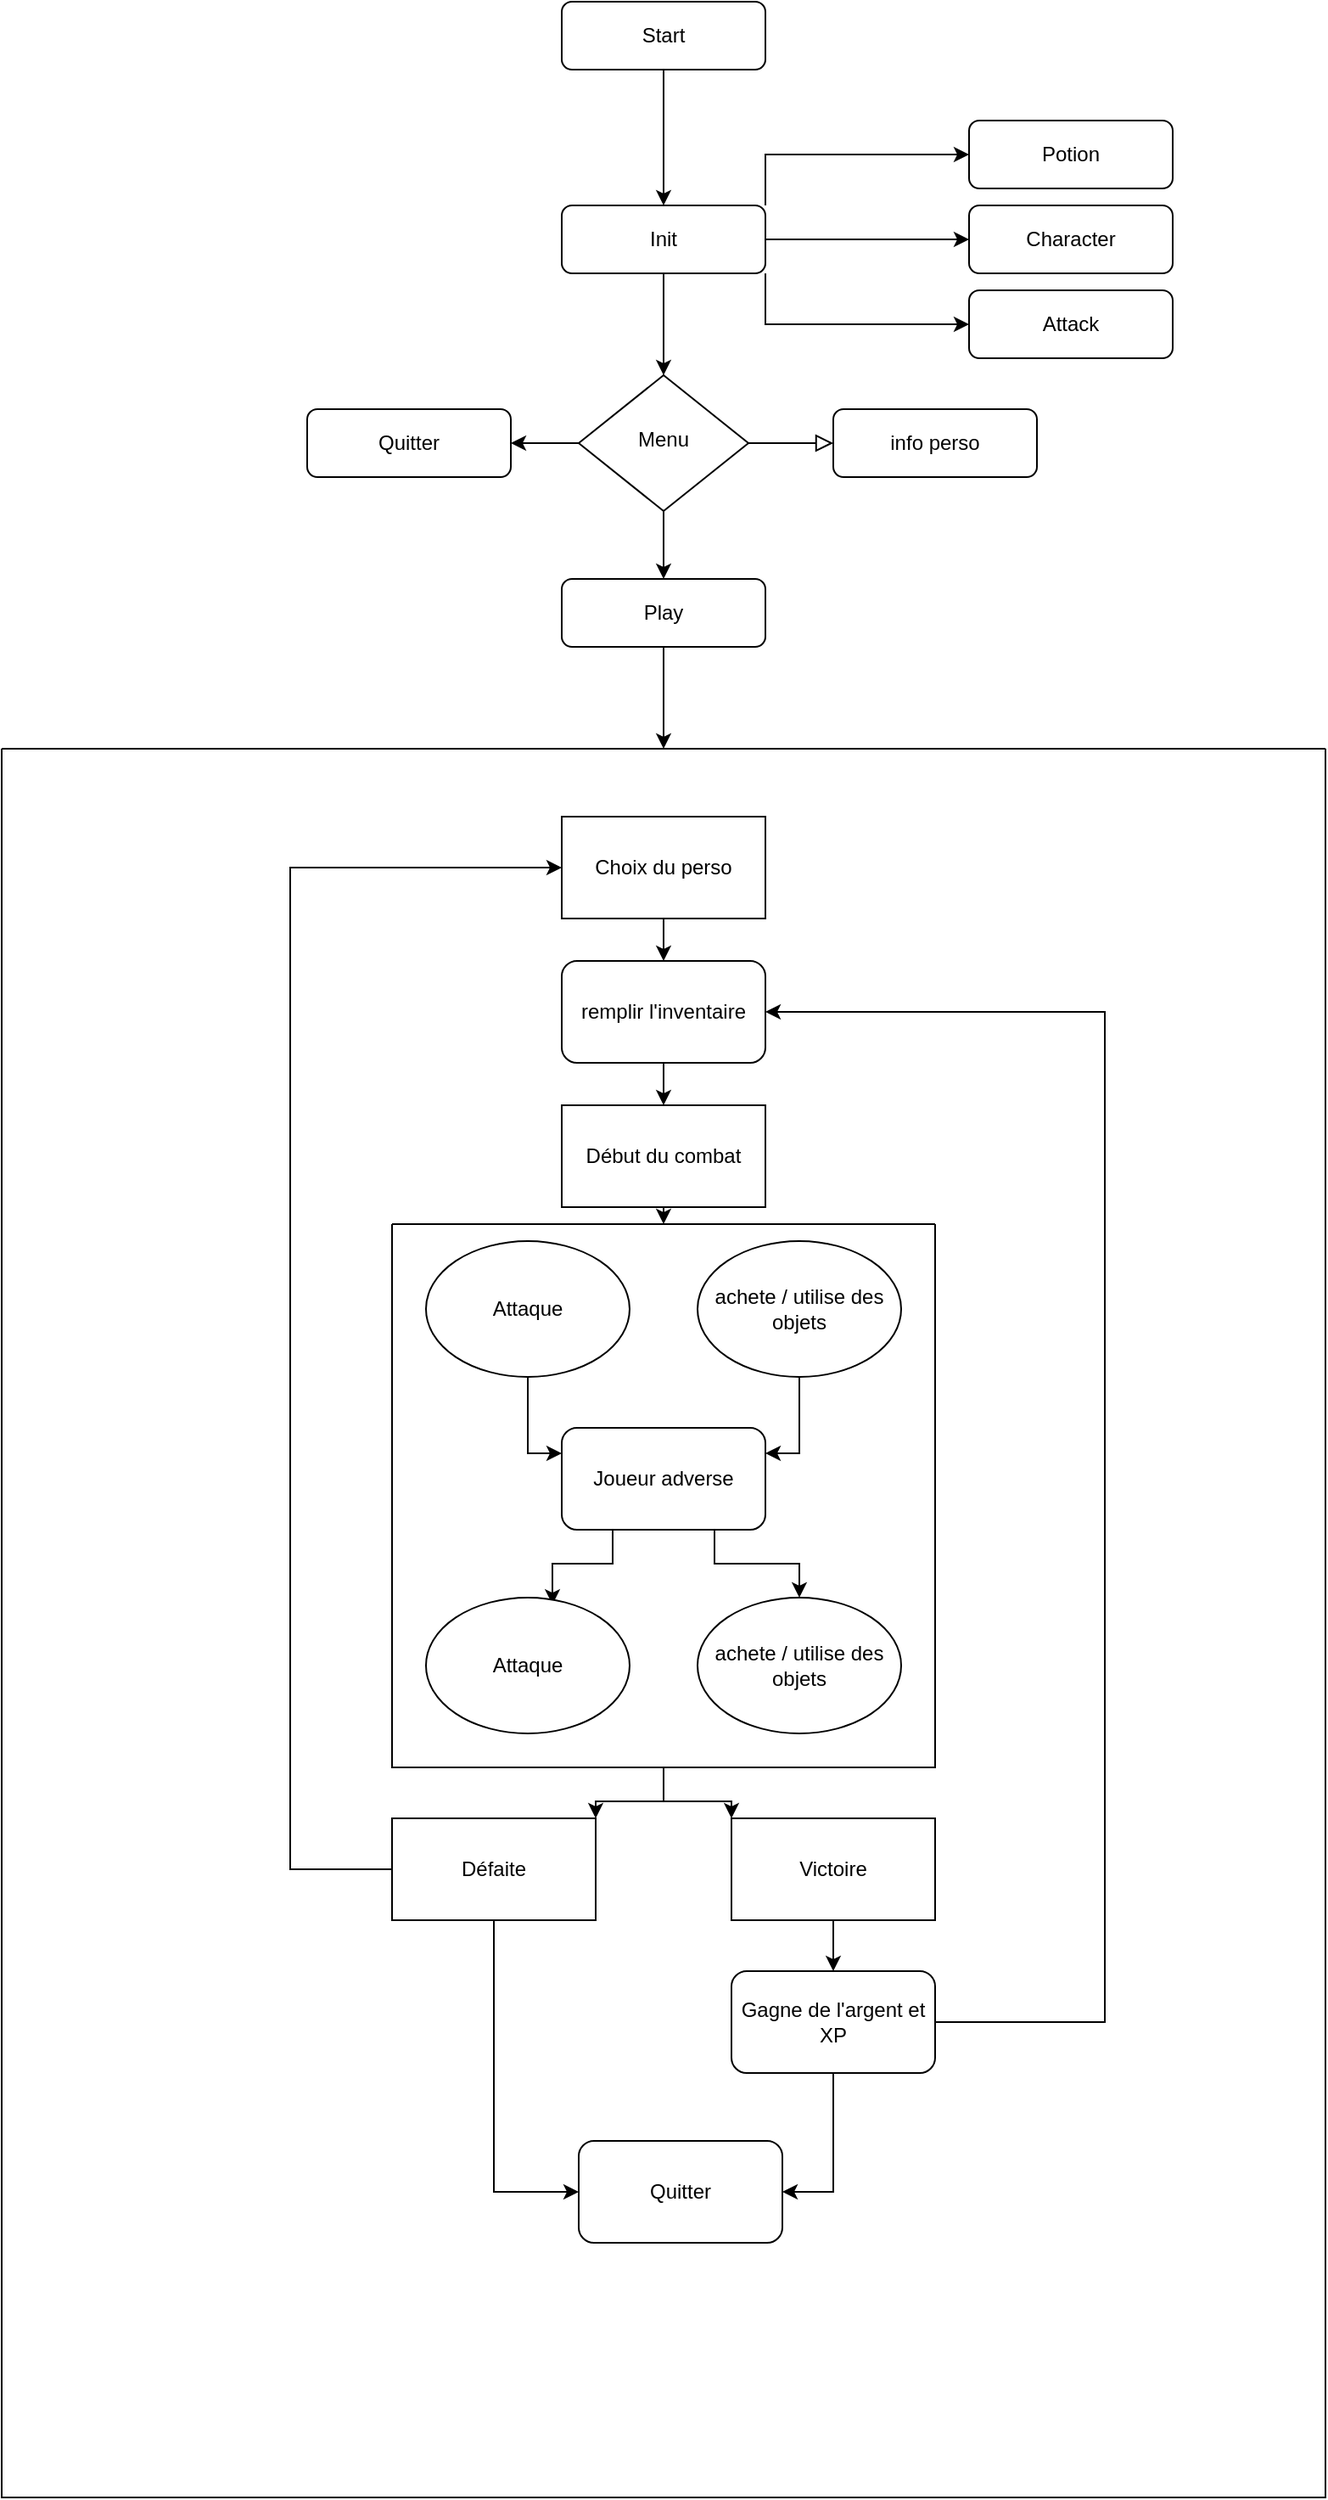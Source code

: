 <mxfile version="21.7.5" type="github">
  <diagram id="C5RBs43oDa-KdzZeNtuy" name="Page-1">
    <mxGraphModel dx="2190" dy="2048" grid="1" gridSize="10" guides="1" tooltips="1" connect="1" arrows="1" fold="1" page="1" pageScale="1" pageWidth="827" pageHeight="1169" math="0" shadow="0">
      <root>
        <mxCell id="WIyWlLk6GJQsqaUBKTNV-0" />
        <mxCell id="WIyWlLk6GJQsqaUBKTNV-1" parent="WIyWlLk6GJQsqaUBKTNV-0" />
        <mxCell id="LvBkWANY4vZa6yByuz9T-19" style="edgeStyle=orthogonalEdgeStyle;rounded=0;orthogonalLoop=1;jettySize=auto;html=1;exitX=0.5;exitY=1;exitDx=0;exitDy=0;entryX=0.5;entryY=0;entryDx=0;entryDy=0;" edge="1" parent="WIyWlLk6GJQsqaUBKTNV-1" source="WIyWlLk6GJQsqaUBKTNV-3" target="sjO9G_YTkp-6z_8ID4ox-4">
          <mxGeometry relative="1" as="geometry" />
        </mxCell>
        <mxCell id="WIyWlLk6GJQsqaUBKTNV-3" value="Start" style="rounded=1;whiteSpace=wrap;html=1;fontSize=12;glass=0;strokeWidth=1;shadow=0;" parent="WIyWlLk6GJQsqaUBKTNV-1" vertex="1">
          <mxGeometry x="160" y="-40" width="120" height="40" as="geometry" />
        </mxCell>
        <mxCell id="WIyWlLk6GJQsqaUBKTNV-5" value="" style="edgeStyle=orthogonalEdgeStyle;rounded=0;html=1;jettySize=auto;orthogonalLoop=1;fontSize=11;endArrow=block;endFill=0;endSize=8;strokeWidth=1;shadow=0;labelBackgroundColor=none;" parent="WIyWlLk6GJQsqaUBKTNV-1" source="WIyWlLk6GJQsqaUBKTNV-6" target="WIyWlLk6GJQsqaUBKTNV-7" edge="1">
          <mxGeometry y="10" relative="1" as="geometry">
            <mxPoint as="offset" />
          </mxGeometry>
        </mxCell>
        <mxCell id="sjO9G_YTkp-6z_8ID4ox-1" style="edgeStyle=orthogonalEdgeStyle;rounded=0;orthogonalLoop=1;jettySize=auto;html=1;exitX=0;exitY=0.5;exitDx=0;exitDy=0;" parent="WIyWlLk6GJQsqaUBKTNV-1" source="WIyWlLk6GJQsqaUBKTNV-6" target="sjO9G_YTkp-6z_8ID4ox-0" edge="1">
          <mxGeometry relative="1" as="geometry" />
        </mxCell>
        <mxCell id="LvBkWANY4vZa6yByuz9T-0" style="edgeStyle=orthogonalEdgeStyle;rounded=0;orthogonalLoop=1;jettySize=auto;html=1;exitX=0.5;exitY=1;exitDx=0;exitDy=0;entryX=0.5;entryY=0;entryDx=0;entryDy=0;" edge="1" parent="WIyWlLk6GJQsqaUBKTNV-1" source="WIyWlLk6GJQsqaUBKTNV-6" target="sjO9G_YTkp-6z_8ID4ox-2">
          <mxGeometry relative="1" as="geometry" />
        </mxCell>
        <mxCell id="WIyWlLk6GJQsqaUBKTNV-6" value="Menu" style="rhombus;whiteSpace=wrap;html=1;shadow=0;fontFamily=Helvetica;fontSize=12;align=center;strokeWidth=1;spacing=6;spacingTop=-4;" parent="WIyWlLk6GJQsqaUBKTNV-1" vertex="1">
          <mxGeometry x="170" y="180" width="100" height="80" as="geometry" />
        </mxCell>
        <mxCell id="WIyWlLk6GJQsqaUBKTNV-7" value="info perso" style="rounded=1;whiteSpace=wrap;html=1;fontSize=12;glass=0;strokeWidth=1;shadow=0;" parent="WIyWlLk6GJQsqaUBKTNV-1" vertex="1">
          <mxGeometry x="320" y="200" width="120" height="40" as="geometry" />
        </mxCell>
        <mxCell id="sjO9G_YTkp-6z_8ID4ox-0" value="Quitter" style="rounded=1;whiteSpace=wrap;html=1;fontSize=12;glass=0;strokeWidth=1;shadow=0;" parent="WIyWlLk6GJQsqaUBKTNV-1" vertex="1">
          <mxGeometry x="10" y="200" width="120" height="40" as="geometry" />
        </mxCell>
        <mxCell id="LvBkWANY4vZa6yByuz9T-22" style="edgeStyle=orthogonalEdgeStyle;rounded=0;orthogonalLoop=1;jettySize=auto;html=1;exitX=0.5;exitY=1;exitDx=0;exitDy=0;entryX=0.5;entryY=0;entryDx=0;entryDy=0;" edge="1" parent="WIyWlLk6GJQsqaUBKTNV-1" source="sjO9G_YTkp-6z_8ID4ox-2" target="LvBkWANY4vZa6yByuz9T-20">
          <mxGeometry relative="1" as="geometry" />
        </mxCell>
        <mxCell id="sjO9G_YTkp-6z_8ID4ox-2" value="Play" style="rounded=1;whiteSpace=wrap;html=1;fontSize=12;glass=0;strokeWidth=1;shadow=0;" parent="WIyWlLk6GJQsqaUBKTNV-1" vertex="1">
          <mxGeometry x="160" y="300" width="120" height="40" as="geometry" />
        </mxCell>
        <mxCell id="LvBkWANY4vZa6yByuz9T-14" style="edgeStyle=orthogonalEdgeStyle;rounded=0;orthogonalLoop=1;jettySize=auto;html=1;exitX=0.5;exitY=1;exitDx=0;exitDy=0;entryX=0.5;entryY=0;entryDx=0;entryDy=0;" edge="1" parent="WIyWlLk6GJQsqaUBKTNV-1" source="sjO9G_YTkp-6z_8ID4ox-4" target="WIyWlLk6GJQsqaUBKTNV-6">
          <mxGeometry relative="1" as="geometry" />
        </mxCell>
        <mxCell id="LvBkWANY4vZa6yByuz9T-15" style="edgeStyle=orthogonalEdgeStyle;rounded=0;orthogonalLoop=1;jettySize=auto;html=1;exitX=1;exitY=0.5;exitDx=0;exitDy=0;entryX=0;entryY=0.5;entryDx=0;entryDy=0;" edge="1" parent="WIyWlLk6GJQsqaUBKTNV-1" source="sjO9G_YTkp-6z_8ID4ox-4" target="sjO9G_YTkp-6z_8ID4ox-6">
          <mxGeometry relative="1" as="geometry" />
        </mxCell>
        <mxCell id="LvBkWANY4vZa6yByuz9T-17" style="edgeStyle=orthogonalEdgeStyle;rounded=0;orthogonalLoop=1;jettySize=auto;html=1;exitX=1;exitY=0;exitDx=0;exitDy=0;entryX=0;entryY=0.5;entryDx=0;entryDy=0;" edge="1" parent="WIyWlLk6GJQsqaUBKTNV-1" source="sjO9G_YTkp-6z_8ID4ox-4" target="LvBkWANY4vZa6yByuz9T-2">
          <mxGeometry relative="1" as="geometry" />
        </mxCell>
        <mxCell id="LvBkWANY4vZa6yByuz9T-18" style="edgeStyle=orthogonalEdgeStyle;rounded=0;orthogonalLoop=1;jettySize=auto;html=1;exitX=1;exitY=1;exitDx=0;exitDy=0;entryX=0;entryY=0.5;entryDx=0;entryDy=0;" edge="1" parent="WIyWlLk6GJQsqaUBKTNV-1" source="sjO9G_YTkp-6z_8ID4ox-4" target="LvBkWANY4vZa6yByuz9T-1">
          <mxGeometry relative="1" as="geometry" />
        </mxCell>
        <mxCell id="sjO9G_YTkp-6z_8ID4ox-4" value="Init" style="rounded=1;whiteSpace=wrap;html=1;fontSize=12;glass=0;strokeWidth=1;shadow=0;" parent="WIyWlLk6GJQsqaUBKTNV-1" vertex="1">
          <mxGeometry x="160" y="80" width="120" height="40" as="geometry" />
        </mxCell>
        <mxCell id="sjO9G_YTkp-6z_8ID4ox-6" value="Character" style="rounded=1;whiteSpace=wrap;html=1;fontSize=12;glass=0;strokeWidth=1;shadow=0;" parent="WIyWlLk6GJQsqaUBKTNV-1" vertex="1">
          <mxGeometry x="400" y="80" width="120" height="40" as="geometry" />
        </mxCell>
        <mxCell id="LvBkWANY4vZa6yByuz9T-1" value="Attack" style="rounded=1;whiteSpace=wrap;html=1;fontSize=12;glass=0;strokeWidth=1;shadow=0;" vertex="1" parent="WIyWlLk6GJQsqaUBKTNV-1">
          <mxGeometry x="400" y="130" width="120" height="40" as="geometry" />
        </mxCell>
        <mxCell id="LvBkWANY4vZa6yByuz9T-2" value="Potion" style="rounded=1;whiteSpace=wrap;html=1;fontSize=12;glass=0;strokeWidth=1;shadow=0;" vertex="1" parent="WIyWlLk6GJQsqaUBKTNV-1">
          <mxGeometry x="400" y="30" width="120" height="40" as="geometry" />
        </mxCell>
        <mxCell id="LvBkWANY4vZa6yByuz9T-20" value="" style="swimlane;startSize=0;" vertex="1" parent="WIyWlLk6GJQsqaUBKTNV-1">
          <mxGeometry x="-170" y="400" width="780" height="1030" as="geometry" />
        </mxCell>
        <mxCell id="LvBkWANY4vZa6yByuz9T-38" style="edgeStyle=orthogonalEdgeStyle;rounded=0;orthogonalLoop=1;jettySize=auto;html=1;exitX=0.5;exitY=1;exitDx=0;exitDy=0;entryX=0.5;entryY=0;entryDx=0;entryDy=0;" edge="1" parent="LvBkWANY4vZa6yByuz9T-20" source="LvBkWANY4vZa6yByuz9T-25" target="LvBkWANY4vZa6yByuz9T-27">
          <mxGeometry relative="1" as="geometry" />
        </mxCell>
        <mxCell id="LvBkWANY4vZa6yByuz9T-25" value="Choix du perso" style="rounded=0;whiteSpace=wrap;html=1;" vertex="1" parent="LvBkWANY4vZa6yByuz9T-20">
          <mxGeometry x="330" y="40" width="120" height="60" as="geometry" />
        </mxCell>
        <mxCell id="LvBkWANY4vZa6yByuz9T-40" style="edgeStyle=orthogonalEdgeStyle;rounded=0;orthogonalLoop=1;jettySize=auto;html=1;exitX=0.5;exitY=1;exitDx=0;exitDy=0;entryX=0.5;entryY=0;entryDx=0;entryDy=0;" edge="1" parent="LvBkWANY4vZa6yByuz9T-20" source="LvBkWANY4vZa6yByuz9T-27" target="LvBkWANY4vZa6yByuz9T-28">
          <mxGeometry relative="1" as="geometry" />
        </mxCell>
        <mxCell id="LvBkWANY4vZa6yByuz9T-27" value="remplir l&#39;inventaire" style="rounded=1;whiteSpace=wrap;html=1;" vertex="1" parent="LvBkWANY4vZa6yByuz9T-20">
          <mxGeometry x="330" y="125" width="120" height="60" as="geometry" />
        </mxCell>
        <mxCell id="LvBkWANY4vZa6yByuz9T-41" style="edgeStyle=orthogonalEdgeStyle;rounded=0;orthogonalLoop=1;jettySize=auto;html=1;exitX=0.5;exitY=1;exitDx=0;exitDy=0;entryX=0.5;entryY=0;entryDx=0;entryDy=0;" edge="1" parent="LvBkWANY4vZa6yByuz9T-20" source="LvBkWANY4vZa6yByuz9T-28" target="LvBkWANY4vZa6yByuz9T-35">
          <mxGeometry relative="1" as="geometry" />
        </mxCell>
        <mxCell id="LvBkWANY4vZa6yByuz9T-28" value="Début du combat" style="rounded=0;whiteSpace=wrap;html=1;" vertex="1" parent="LvBkWANY4vZa6yByuz9T-20">
          <mxGeometry x="330" y="210" width="120" height="60" as="geometry" />
        </mxCell>
        <mxCell id="LvBkWANY4vZa6yByuz9T-44" style="edgeStyle=orthogonalEdgeStyle;rounded=0;orthogonalLoop=1;jettySize=auto;html=1;exitX=0.5;exitY=1;exitDx=0;exitDy=0;entryX=0;entryY=0.25;entryDx=0;entryDy=0;" edge="1" parent="LvBkWANY4vZa6yByuz9T-20" source="LvBkWANY4vZa6yByuz9T-30" target="LvBkWANY4vZa6yByuz9T-32">
          <mxGeometry relative="1" as="geometry" />
        </mxCell>
        <mxCell id="LvBkWANY4vZa6yByuz9T-30" value="Attaque" style="ellipse;whiteSpace=wrap;html=1;" vertex="1" parent="LvBkWANY4vZa6yByuz9T-20">
          <mxGeometry x="250" y="290" width="120" height="80" as="geometry" />
        </mxCell>
        <mxCell id="LvBkWANY4vZa6yByuz9T-45" style="edgeStyle=orthogonalEdgeStyle;rounded=0;orthogonalLoop=1;jettySize=auto;html=1;exitX=0.5;exitY=1;exitDx=0;exitDy=0;entryX=1;entryY=0.25;entryDx=0;entryDy=0;" edge="1" parent="LvBkWANY4vZa6yByuz9T-20" source="LvBkWANY4vZa6yByuz9T-31" target="LvBkWANY4vZa6yByuz9T-32">
          <mxGeometry relative="1" as="geometry" />
        </mxCell>
        <mxCell id="LvBkWANY4vZa6yByuz9T-31" value="achete / utilise des objets" style="ellipse;whiteSpace=wrap;html=1;" vertex="1" parent="LvBkWANY4vZa6yByuz9T-20">
          <mxGeometry x="410" y="290" width="120" height="80" as="geometry" />
        </mxCell>
        <mxCell id="LvBkWANY4vZa6yByuz9T-46" style="edgeStyle=orthogonalEdgeStyle;rounded=0;orthogonalLoop=1;jettySize=auto;html=1;exitX=0.25;exitY=1;exitDx=0;exitDy=0;entryX=0.621;entryY=0.051;entryDx=0;entryDy=0;entryPerimeter=0;" edge="1" parent="LvBkWANY4vZa6yByuz9T-20" source="LvBkWANY4vZa6yByuz9T-32" target="LvBkWANY4vZa6yByuz9T-33">
          <mxGeometry relative="1" as="geometry" />
        </mxCell>
        <mxCell id="LvBkWANY4vZa6yByuz9T-47" style="edgeStyle=orthogonalEdgeStyle;rounded=0;orthogonalLoop=1;jettySize=auto;html=1;exitX=0.75;exitY=1;exitDx=0;exitDy=0;entryX=0.5;entryY=0;entryDx=0;entryDy=0;" edge="1" parent="LvBkWANY4vZa6yByuz9T-20" source="LvBkWANY4vZa6yByuz9T-32" target="LvBkWANY4vZa6yByuz9T-34">
          <mxGeometry relative="1" as="geometry" />
        </mxCell>
        <mxCell id="LvBkWANY4vZa6yByuz9T-32" value="Joueur adverse" style="rounded=1;whiteSpace=wrap;html=1;" vertex="1" parent="LvBkWANY4vZa6yByuz9T-20">
          <mxGeometry x="330" y="400" width="120" height="60" as="geometry" />
        </mxCell>
        <mxCell id="LvBkWANY4vZa6yByuz9T-33" value="Attaque" style="ellipse;whiteSpace=wrap;html=1;" vertex="1" parent="LvBkWANY4vZa6yByuz9T-20">
          <mxGeometry x="250" y="500" width="120" height="80" as="geometry" />
        </mxCell>
        <mxCell id="LvBkWANY4vZa6yByuz9T-34" value="achete / utilise des objets" style="ellipse;whiteSpace=wrap;html=1;" vertex="1" parent="LvBkWANY4vZa6yByuz9T-20">
          <mxGeometry x="410" y="500" width="120" height="80" as="geometry" />
        </mxCell>
        <mxCell id="LvBkWANY4vZa6yByuz9T-48" style="edgeStyle=orthogonalEdgeStyle;rounded=0;orthogonalLoop=1;jettySize=auto;html=1;exitX=0.5;exitY=1;exitDx=0;exitDy=0;entryX=1;entryY=0;entryDx=0;entryDy=0;" edge="1" parent="LvBkWANY4vZa6yByuz9T-20" source="LvBkWANY4vZa6yByuz9T-35" target="LvBkWANY4vZa6yByuz9T-36">
          <mxGeometry relative="1" as="geometry" />
        </mxCell>
        <mxCell id="LvBkWANY4vZa6yByuz9T-49" style="edgeStyle=orthogonalEdgeStyle;rounded=0;orthogonalLoop=1;jettySize=auto;html=1;exitX=0.5;exitY=1;exitDx=0;exitDy=0;entryX=0;entryY=0;entryDx=0;entryDy=0;" edge="1" parent="LvBkWANY4vZa6yByuz9T-20" source="LvBkWANY4vZa6yByuz9T-35" target="LvBkWANY4vZa6yByuz9T-37">
          <mxGeometry relative="1" as="geometry" />
        </mxCell>
        <mxCell id="LvBkWANY4vZa6yByuz9T-35" value="" style="swimlane;startSize=0;" vertex="1" parent="LvBkWANY4vZa6yByuz9T-20">
          <mxGeometry x="230" y="280" width="320" height="320" as="geometry" />
        </mxCell>
        <mxCell id="LvBkWANY4vZa6yByuz9T-52" style="edgeStyle=orthogonalEdgeStyle;rounded=0;orthogonalLoop=1;jettySize=auto;html=1;exitX=0;exitY=0.5;exitDx=0;exitDy=0;entryX=0;entryY=0.5;entryDx=0;entryDy=0;" edge="1" parent="LvBkWANY4vZa6yByuz9T-20" source="LvBkWANY4vZa6yByuz9T-36" target="LvBkWANY4vZa6yByuz9T-25">
          <mxGeometry relative="1" as="geometry">
            <Array as="points">
              <mxPoint x="170" y="660" />
              <mxPoint x="170" y="70" />
            </Array>
          </mxGeometry>
        </mxCell>
        <mxCell id="LvBkWANY4vZa6yByuz9T-57" style="edgeStyle=orthogonalEdgeStyle;rounded=0;orthogonalLoop=1;jettySize=auto;html=1;exitX=0.5;exitY=1;exitDx=0;exitDy=0;entryX=0;entryY=0.5;entryDx=0;entryDy=0;" edge="1" parent="LvBkWANY4vZa6yByuz9T-20" source="LvBkWANY4vZa6yByuz9T-36" target="LvBkWANY4vZa6yByuz9T-56">
          <mxGeometry relative="1" as="geometry" />
        </mxCell>
        <mxCell id="LvBkWANY4vZa6yByuz9T-36" value="Défaite" style="rounded=0;whiteSpace=wrap;html=1;" vertex="1" parent="LvBkWANY4vZa6yByuz9T-20">
          <mxGeometry x="230" y="630" width="120" height="60" as="geometry" />
        </mxCell>
        <mxCell id="LvBkWANY4vZa6yByuz9T-55" style="edgeStyle=orthogonalEdgeStyle;rounded=0;orthogonalLoop=1;jettySize=auto;html=1;exitX=0.5;exitY=1;exitDx=0;exitDy=0;entryX=0.5;entryY=0;entryDx=0;entryDy=0;" edge="1" parent="LvBkWANY4vZa6yByuz9T-20" source="LvBkWANY4vZa6yByuz9T-37" target="LvBkWANY4vZa6yByuz9T-54">
          <mxGeometry relative="1" as="geometry" />
        </mxCell>
        <mxCell id="LvBkWANY4vZa6yByuz9T-37" value="Victoire" style="rounded=0;whiteSpace=wrap;html=1;" vertex="1" parent="LvBkWANY4vZa6yByuz9T-20">
          <mxGeometry x="430" y="630" width="120" height="60" as="geometry" />
        </mxCell>
        <mxCell id="LvBkWANY4vZa6yByuz9T-58" style="edgeStyle=orthogonalEdgeStyle;rounded=0;orthogonalLoop=1;jettySize=auto;html=1;exitX=0.5;exitY=1;exitDx=0;exitDy=0;entryX=1;entryY=0.5;entryDx=0;entryDy=0;" edge="1" parent="LvBkWANY4vZa6yByuz9T-20" source="LvBkWANY4vZa6yByuz9T-54" target="LvBkWANY4vZa6yByuz9T-56">
          <mxGeometry relative="1" as="geometry" />
        </mxCell>
        <mxCell id="LvBkWANY4vZa6yByuz9T-59" style="edgeStyle=orthogonalEdgeStyle;rounded=0;orthogonalLoop=1;jettySize=auto;html=1;exitX=1;exitY=0.5;exitDx=0;exitDy=0;entryX=1;entryY=0.5;entryDx=0;entryDy=0;" edge="1" parent="LvBkWANY4vZa6yByuz9T-20" source="LvBkWANY4vZa6yByuz9T-54" target="LvBkWANY4vZa6yByuz9T-27">
          <mxGeometry relative="1" as="geometry">
            <Array as="points">
              <mxPoint x="650" y="750" />
              <mxPoint x="650" y="155" />
            </Array>
          </mxGeometry>
        </mxCell>
        <mxCell id="LvBkWANY4vZa6yByuz9T-54" value="Gagne de l&#39;argent et XP" style="rounded=1;whiteSpace=wrap;html=1;" vertex="1" parent="LvBkWANY4vZa6yByuz9T-20">
          <mxGeometry x="430" y="720" width="120" height="60" as="geometry" />
        </mxCell>
        <mxCell id="LvBkWANY4vZa6yByuz9T-56" value="Quitter" style="rounded=1;whiteSpace=wrap;html=1;" vertex="1" parent="LvBkWANY4vZa6yByuz9T-20">
          <mxGeometry x="340" y="820" width="120" height="60" as="geometry" />
        </mxCell>
      </root>
    </mxGraphModel>
  </diagram>
</mxfile>
